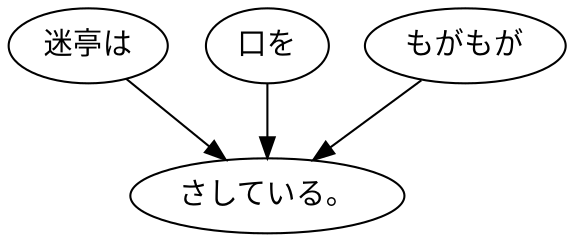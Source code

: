 digraph graph2461 {
	node0 [label="迷亭は"];
	node1 [label="口を"];
	node2 [label="もがもが"];
	node3 [label="さしている。"];
	node0 -> node3;
	node1 -> node3;
	node2 -> node3;
}
